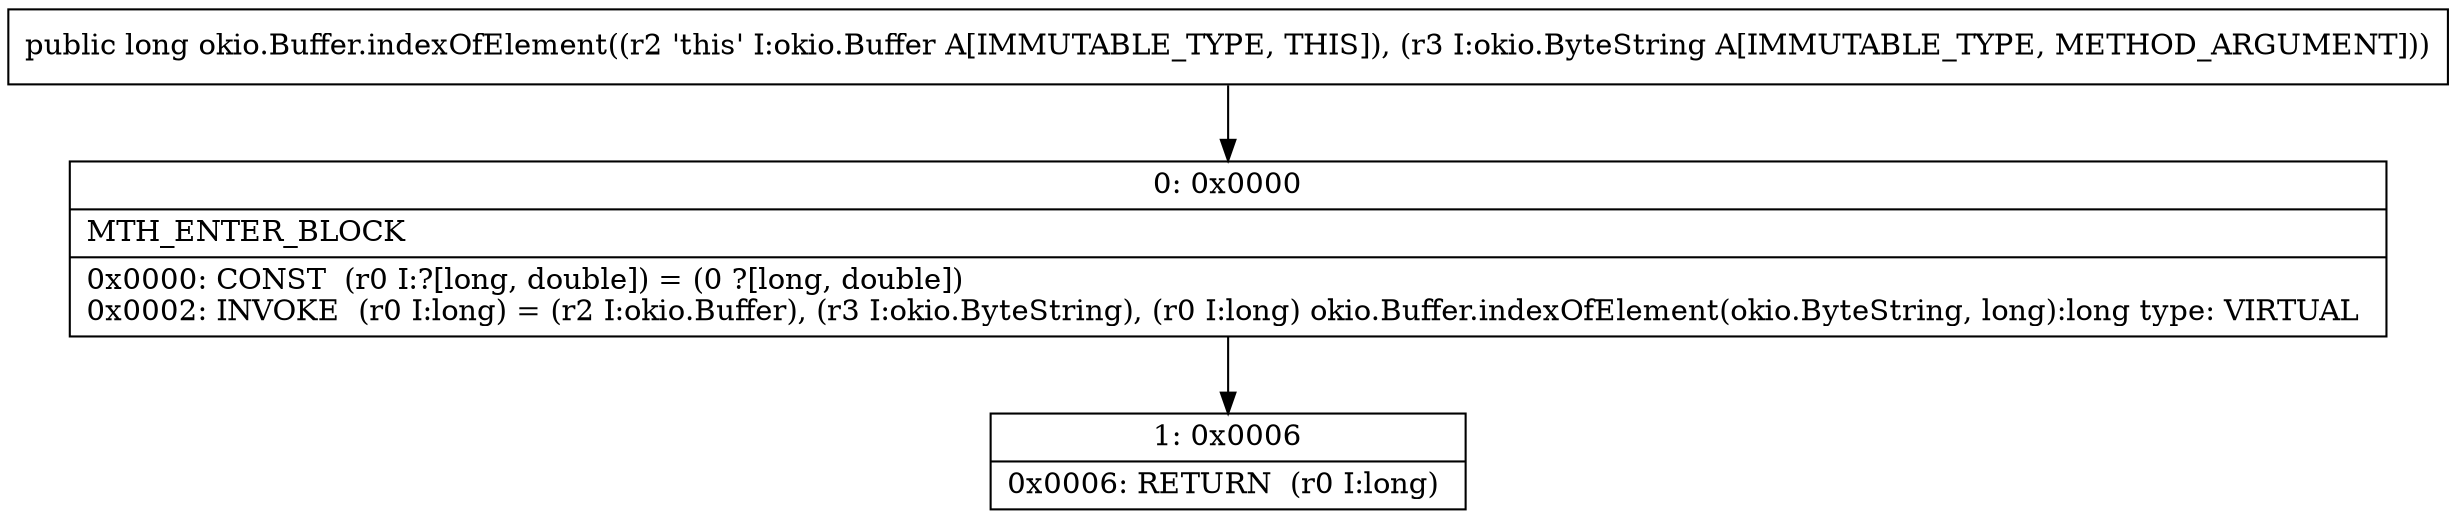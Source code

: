 digraph "CFG forokio.Buffer.indexOfElement(Lokio\/ByteString;)J" {
Node_0 [shape=record,label="{0\:\ 0x0000|MTH_ENTER_BLOCK\l|0x0000: CONST  (r0 I:?[long, double]) = (0 ?[long, double]) \l0x0002: INVOKE  (r0 I:long) = (r2 I:okio.Buffer), (r3 I:okio.ByteString), (r0 I:long) okio.Buffer.indexOfElement(okio.ByteString, long):long type: VIRTUAL \l}"];
Node_1 [shape=record,label="{1\:\ 0x0006|0x0006: RETURN  (r0 I:long) \l}"];
MethodNode[shape=record,label="{public long okio.Buffer.indexOfElement((r2 'this' I:okio.Buffer A[IMMUTABLE_TYPE, THIS]), (r3 I:okio.ByteString A[IMMUTABLE_TYPE, METHOD_ARGUMENT])) }"];
MethodNode -> Node_0;
Node_0 -> Node_1;
}

